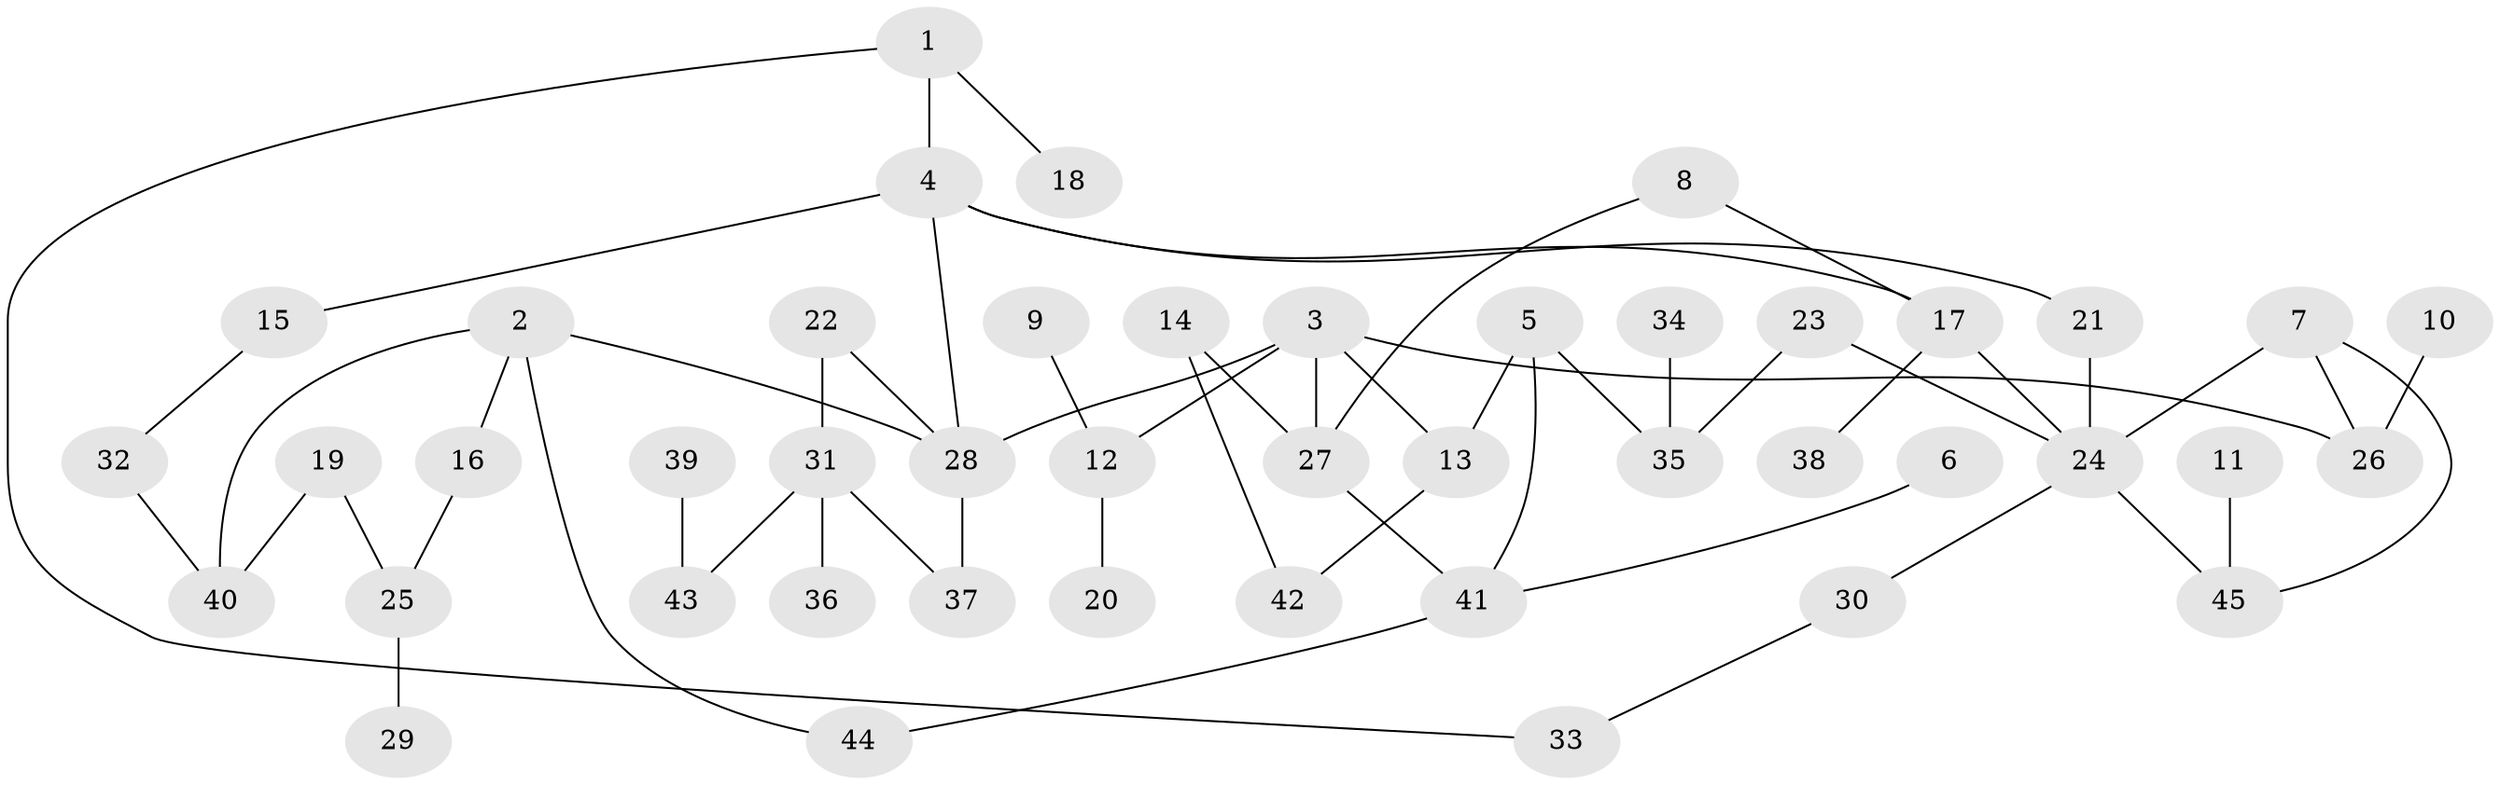 // original degree distribution, {6: 0.02027027027027027, 8: 0.006756756756756757, 5: 0.05405405405405406, 3: 0.1554054054054054, 4: 0.06756756756756757, 2: 0.28378378378378377, 1: 0.41216216216216217}
// Generated by graph-tools (version 1.1) at 2025/35/03/04/25 23:35:59]
// undirected, 45 vertices, 56 edges
graph export_dot {
  node [color=gray90,style=filled];
  1;
  2;
  3;
  4;
  5;
  6;
  7;
  8;
  9;
  10;
  11;
  12;
  13;
  14;
  15;
  16;
  17;
  18;
  19;
  20;
  21;
  22;
  23;
  24;
  25;
  26;
  27;
  28;
  29;
  30;
  31;
  32;
  33;
  34;
  35;
  36;
  37;
  38;
  39;
  40;
  41;
  42;
  43;
  44;
  45;
  1 -- 4 [weight=1.0];
  1 -- 18 [weight=1.0];
  1 -- 33 [weight=1.0];
  2 -- 16 [weight=1.0];
  2 -- 28 [weight=1.0];
  2 -- 40 [weight=1.0];
  2 -- 44 [weight=1.0];
  3 -- 12 [weight=1.0];
  3 -- 13 [weight=1.0];
  3 -- 26 [weight=1.0];
  3 -- 27 [weight=1.0];
  3 -- 28 [weight=1.0];
  4 -- 15 [weight=1.0];
  4 -- 17 [weight=1.0];
  4 -- 21 [weight=1.0];
  4 -- 28 [weight=1.0];
  5 -- 13 [weight=1.0];
  5 -- 35 [weight=1.0];
  5 -- 41 [weight=1.0];
  6 -- 41 [weight=1.0];
  7 -- 24 [weight=1.0];
  7 -- 26 [weight=1.0];
  7 -- 45 [weight=1.0];
  8 -- 17 [weight=1.0];
  8 -- 27 [weight=1.0];
  9 -- 12 [weight=1.0];
  10 -- 26 [weight=1.0];
  11 -- 45 [weight=1.0];
  12 -- 20 [weight=1.0];
  13 -- 42 [weight=1.0];
  14 -- 27 [weight=1.0];
  14 -- 42 [weight=1.0];
  15 -- 32 [weight=1.0];
  16 -- 25 [weight=1.0];
  17 -- 24 [weight=1.0];
  17 -- 38 [weight=1.0];
  19 -- 25 [weight=1.0];
  19 -- 40 [weight=1.0];
  21 -- 24 [weight=1.0];
  22 -- 28 [weight=1.0];
  22 -- 31 [weight=1.0];
  23 -- 24 [weight=1.0];
  23 -- 35 [weight=1.0];
  24 -- 30 [weight=1.0];
  24 -- 45 [weight=1.0];
  25 -- 29 [weight=1.0];
  27 -- 41 [weight=1.0];
  28 -- 37 [weight=1.0];
  30 -- 33 [weight=1.0];
  31 -- 36 [weight=1.0];
  31 -- 37 [weight=1.0];
  31 -- 43 [weight=1.0];
  32 -- 40 [weight=1.0];
  34 -- 35 [weight=1.0];
  39 -- 43 [weight=1.0];
  41 -- 44 [weight=1.0];
}
